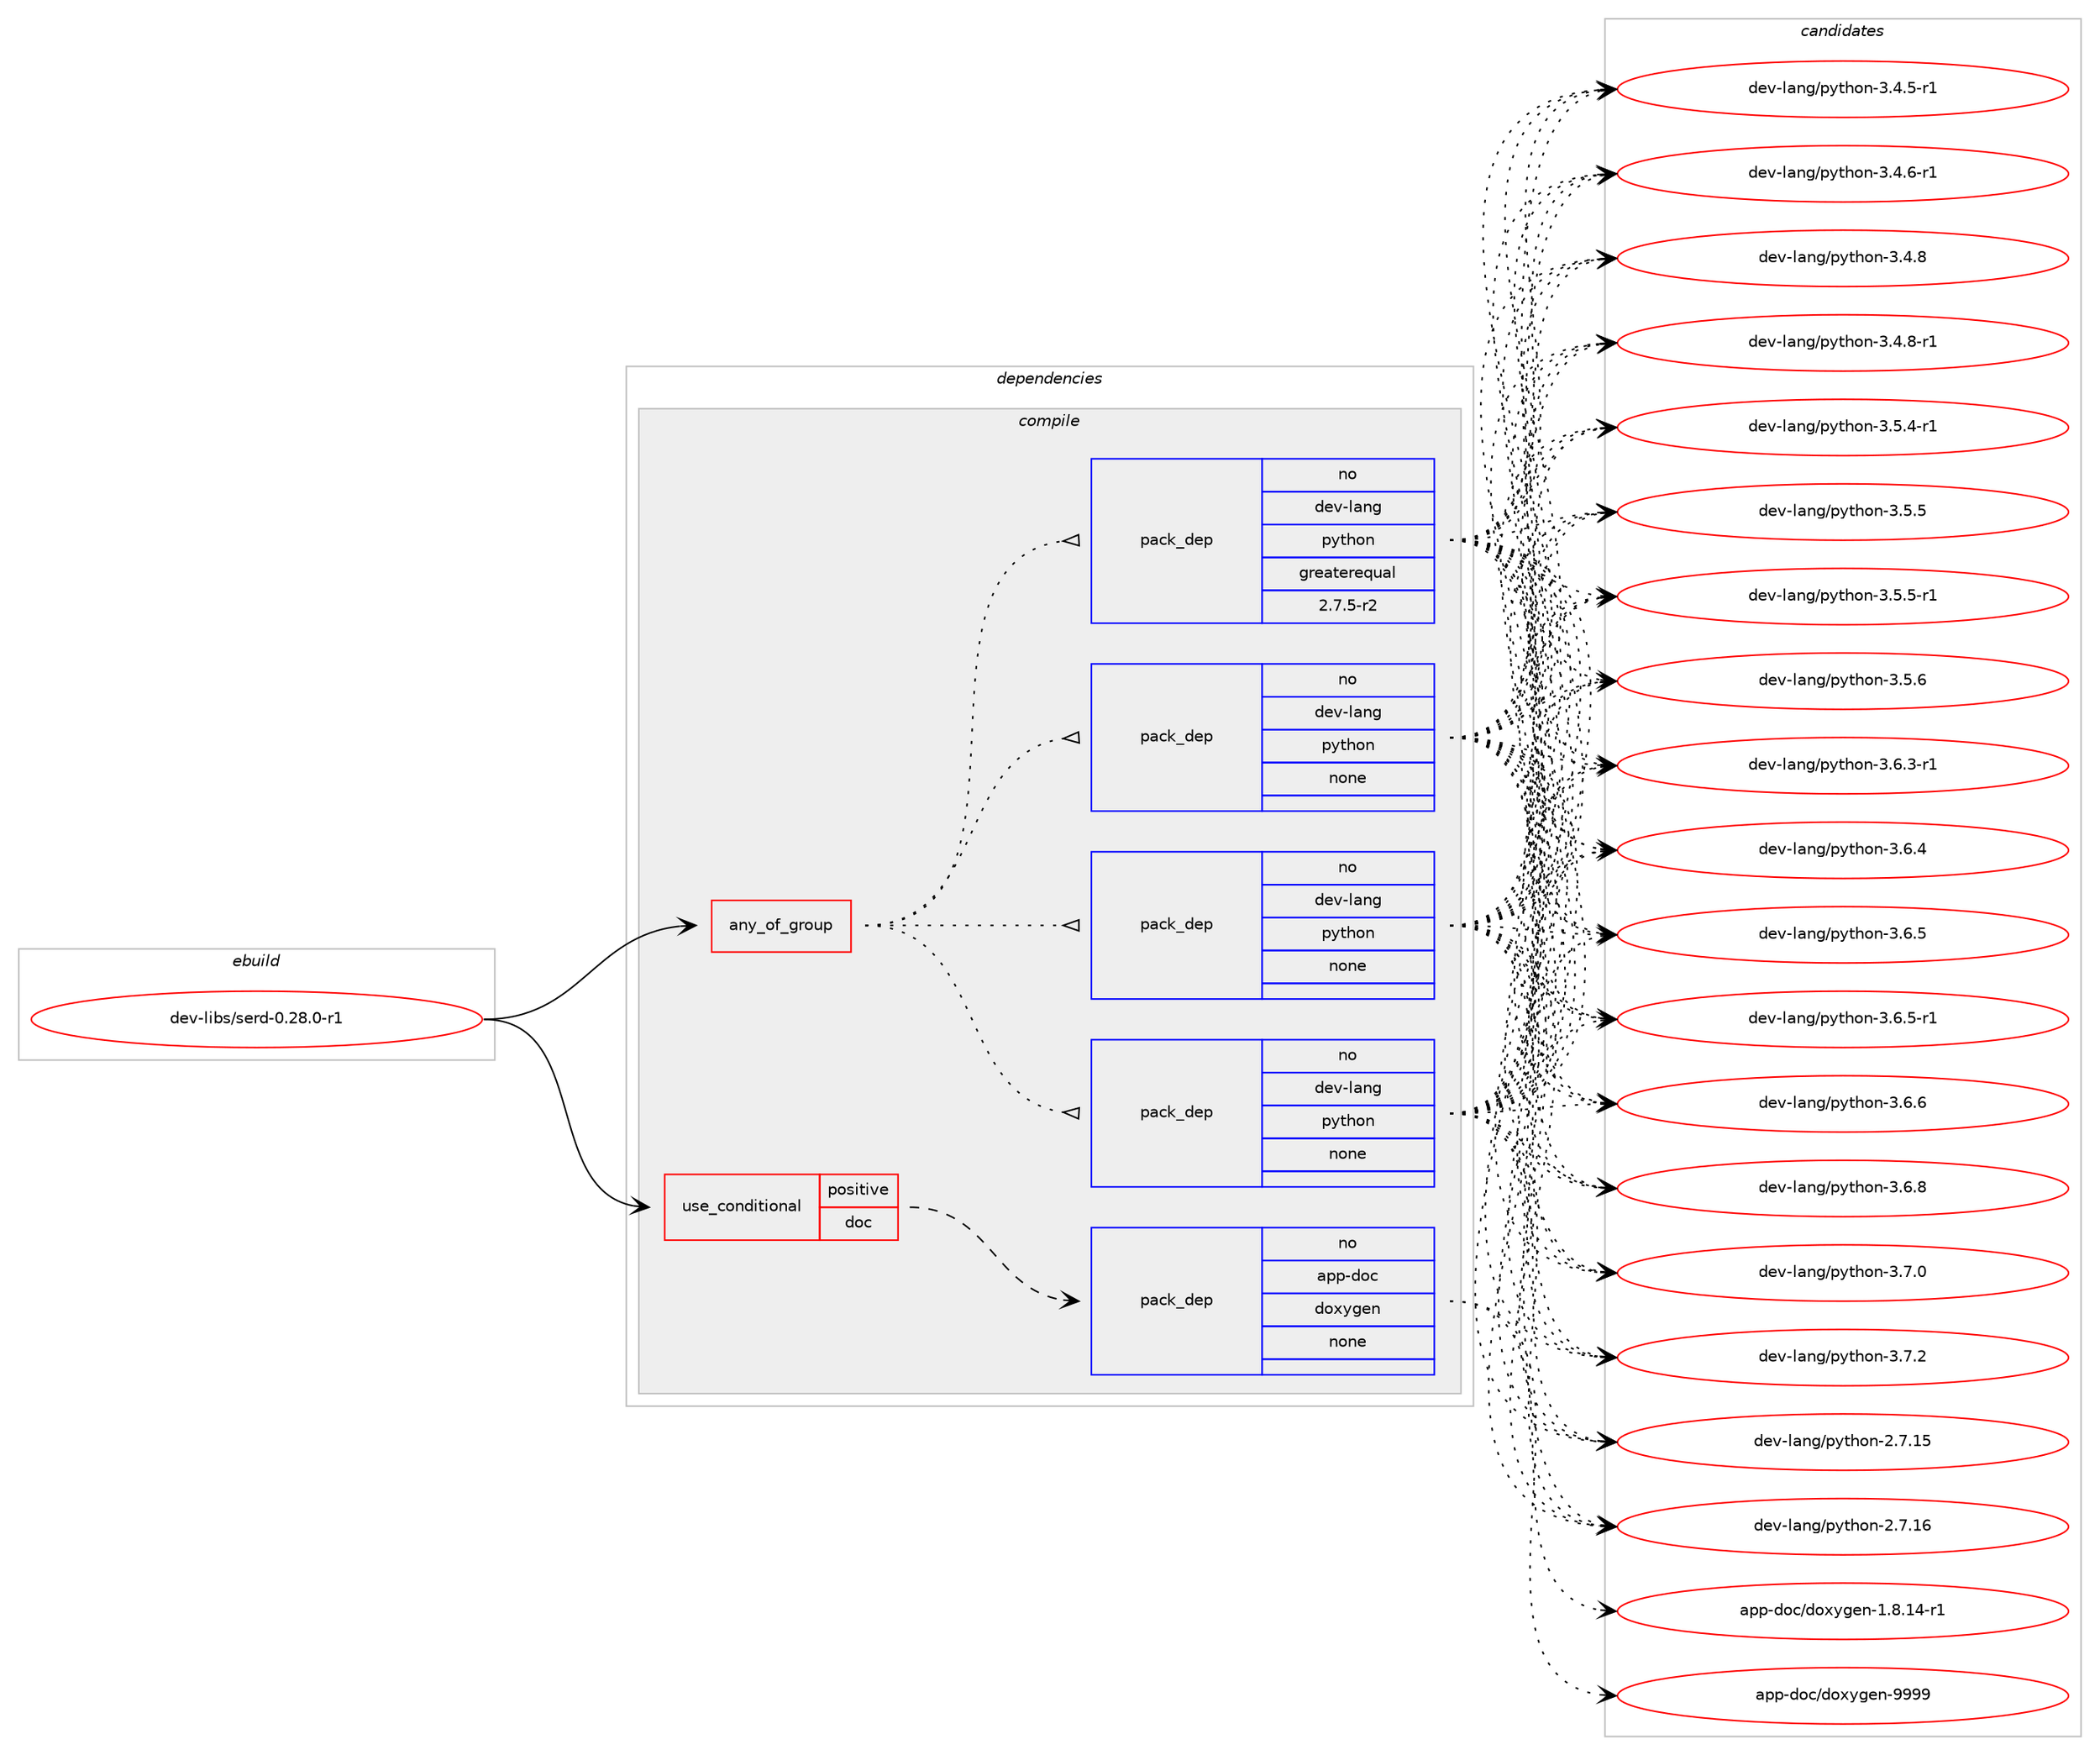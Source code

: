 digraph prolog {

# *************
# Graph options
# *************

newrank=true;
concentrate=true;
compound=true;
graph [rankdir=LR,fontname=Helvetica,fontsize=10,ranksep=1.5];#, ranksep=2.5, nodesep=0.2];
edge  [arrowhead=vee];
node  [fontname=Helvetica,fontsize=10];

# **********
# The ebuild
# **********

subgraph cluster_leftcol {
color=gray;
rank=same;
label=<<i>ebuild</i>>;
id [label="dev-libs/serd-0.28.0-r1", color=red, width=4, href="../dev-libs/serd-0.28.0-r1.svg"];
}

# ****************
# The dependencies
# ****************

subgraph cluster_midcol {
color=gray;
label=<<i>dependencies</i>>;
subgraph cluster_compile {
fillcolor="#eeeeee";
style=filled;
label=<<i>compile</i>>;
subgraph any22406 {
dependency1371903 [label=<<TABLE BORDER="0" CELLBORDER="1" CELLSPACING="0" CELLPADDING="4"><TR><TD CELLPADDING="10">any_of_group</TD></TR></TABLE>>, shape=none, color=red];subgraph pack982015 {
dependency1371904 [label=<<TABLE BORDER="0" CELLBORDER="1" CELLSPACING="0" CELLPADDING="4" WIDTH="220"><TR><TD ROWSPAN="6" CELLPADDING="30">pack_dep</TD></TR><TR><TD WIDTH="110">no</TD></TR><TR><TD>dev-lang</TD></TR><TR><TD>python</TD></TR><TR><TD>none</TD></TR><TR><TD></TD></TR></TABLE>>, shape=none, color=blue];
}
dependency1371903:e -> dependency1371904:w [weight=20,style="dotted",arrowhead="oinv"];
subgraph pack982016 {
dependency1371905 [label=<<TABLE BORDER="0" CELLBORDER="1" CELLSPACING="0" CELLPADDING="4" WIDTH="220"><TR><TD ROWSPAN="6" CELLPADDING="30">pack_dep</TD></TR><TR><TD WIDTH="110">no</TD></TR><TR><TD>dev-lang</TD></TR><TR><TD>python</TD></TR><TR><TD>none</TD></TR><TR><TD></TD></TR></TABLE>>, shape=none, color=blue];
}
dependency1371903:e -> dependency1371905:w [weight=20,style="dotted",arrowhead="oinv"];
subgraph pack982017 {
dependency1371906 [label=<<TABLE BORDER="0" CELLBORDER="1" CELLSPACING="0" CELLPADDING="4" WIDTH="220"><TR><TD ROWSPAN="6" CELLPADDING="30">pack_dep</TD></TR><TR><TD WIDTH="110">no</TD></TR><TR><TD>dev-lang</TD></TR><TR><TD>python</TD></TR><TR><TD>none</TD></TR><TR><TD></TD></TR></TABLE>>, shape=none, color=blue];
}
dependency1371903:e -> dependency1371906:w [weight=20,style="dotted",arrowhead="oinv"];
subgraph pack982018 {
dependency1371907 [label=<<TABLE BORDER="0" CELLBORDER="1" CELLSPACING="0" CELLPADDING="4" WIDTH="220"><TR><TD ROWSPAN="6" CELLPADDING="30">pack_dep</TD></TR><TR><TD WIDTH="110">no</TD></TR><TR><TD>dev-lang</TD></TR><TR><TD>python</TD></TR><TR><TD>greaterequal</TD></TR><TR><TD>2.7.5-r2</TD></TR></TABLE>>, shape=none, color=blue];
}
dependency1371903:e -> dependency1371907:w [weight=20,style="dotted",arrowhead="oinv"];
}
id:e -> dependency1371903:w [weight=20,style="solid",arrowhead="vee"];
subgraph cond366918 {
dependency1371908 [label=<<TABLE BORDER="0" CELLBORDER="1" CELLSPACING="0" CELLPADDING="4"><TR><TD ROWSPAN="3" CELLPADDING="10">use_conditional</TD></TR><TR><TD>positive</TD></TR><TR><TD>doc</TD></TR></TABLE>>, shape=none, color=red];
subgraph pack982019 {
dependency1371909 [label=<<TABLE BORDER="0" CELLBORDER="1" CELLSPACING="0" CELLPADDING="4" WIDTH="220"><TR><TD ROWSPAN="6" CELLPADDING="30">pack_dep</TD></TR><TR><TD WIDTH="110">no</TD></TR><TR><TD>app-doc</TD></TR><TR><TD>doxygen</TD></TR><TR><TD>none</TD></TR><TR><TD></TD></TR></TABLE>>, shape=none, color=blue];
}
dependency1371908:e -> dependency1371909:w [weight=20,style="dashed",arrowhead="vee"];
}
id:e -> dependency1371908:w [weight=20,style="solid",arrowhead="vee"];
}
subgraph cluster_compileandrun {
fillcolor="#eeeeee";
style=filled;
label=<<i>compile and run</i>>;
}
subgraph cluster_run {
fillcolor="#eeeeee";
style=filled;
label=<<i>run</i>>;
}
}

# **************
# The candidates
# **************

subgraph cluster_choices {
rank=same;
color=gray;
label=<<i>candidates</i>>;

subgraph choice982015 {
color=black;
nodesep=1;
choice10010111845108971101034711212111610411111045504655464953 [label="dev-lang/python-2.7.15", color=red, width=4,href="../dev-lang/python-2.7.15.svg"];
choice10010111845108971101034711212111610411111045504655464954 [label="dev-lang/python-2.7.16", color=red, width=4,href="../dev-lang/python-2.7.16.svg"];
choice1001011184510897110103471121211161041111104551465246534511449 [label="dev-lang/python-3.4.5-r1", color=red, width=4,href="../dev-lang/python-3.4.5-r1.svg"];
choice1001011184510897110103471121211161041111104551465246544511449 [label="dev-lang/python-3.4.6-r1", color=red, width=4,href="../dev-lang/python-3.4.6-r1.svg"];
choice100101118451089711010347112121116104111110455146524656 [label="dev-lang/python-3.4.8", color=red, width=4,href="../dev-lang/python-3.4.8.svg"];
choice1001011184510897110103471121211161041111104551465246564511449 [label="dev-lang/python-3.4.8-r1", color=red, width=4,href="../dev-lang/python-3.4.8-r1.svg"];
choice1001011184510897110103471121211161041111104551465346524511449 [label="dev-lang/python-3.5.4-r1", color=red, width=4,href="../dev-lang/python-3.5.4-r1.svg"];
choice100101118451089711010347112121116104111110455146534653 [label="dev-lang/python-3.5.5", color=red, width=4,href="../dev-lang/python-3.5.5.svg"];
choice1001011184510897110103471121211161041111104551465346534511449 [label="dev-lang/python-3.5.5-r1", color=red, width=4,href="../dev-lang/python-3.5.5-r1.svg"];
choice100101118451089711010347112121116104111110455146534654 [label="dev-lang/python-3.5.6", color=red, width=4,href="../dev-lang/python-3.5.6.svg"];
choice1001011184510897110103471121211161041111104551465446514511449 [label="dev-lang/python-3.6.3-r1", color=red, width=4,href="../dev-lang/python-3.6.3-r1.svg"];
choice100101118451089711010347112121116104111110455146544652 [label="dev-lang/python-3.6.4", color=red, width=4,href="../dev-lang/python-3.6.4.svg"];
choice100101118451089711010347112121116104111110455146544653 [label="dev-lang/python-3.6.5", color=red, width=4,href="../dev-lang/python-3.6.5.svg"];
choice1001011184510897110103471121211161041111104551465446534511449 [label="dev-lang/python-3.6.5-r1", color=red, width=4,href="../dev-lang/python-3.6.5-r1.svg"];
choice100101118451089711010347112121116104111110455146544654 [label="dev-lang/python-3.6.6", color=red, width=4,href="../dev-lang/python-3.6.6.svg"];
choice100101118451089711010347112121116104111110455146544656 [label="dev-lang/python-3.6.8", color=red, width=4,href="../dev-lang/python-3.6.8.svg"];
choice100101118451089711010347112121116104111110455146554648 [label="dev-lang/python-3.7.0", color=red, width=4,href="../dev-lang/python-3.7.0.svg"];
choice100101118451089711010347112121116104111110455146554650 [label="dev-lang/python-3.7.2", color=red, width=4,href="../dev-lang/python-3.7.2.svg"];
dependency1371904:e -> choice10010111845108971101034711212111610411111045504655464953:w [style=dotted,weight="100"];
dependency1371904:e -> choice10010111845108971101034711212111610411111045504655464954:w [style=dotted,weight="100"];
dependency1371904:e -> choice1001011184510897110103471121211161041111104551465246534511449:w [style=dotted,weight="100"];
dependency1371904:e -> choice1001011184510897110103471121211161041111104551465246544511449:w [style=dotted,weight="100"];
dependency1371904:e -> choice100101118451089711010347112121116104111110455146524656:w [style=dotted,weight="100"];
dependency1371904:e -> choice1001011184510897110103471121211161041111104551465246564511449:w [style=dotted,weight="100"];
dependency1371904:e -> choice1001011184510897110103471121211161041111104551465346524511449:w [style=dotted,weight="100"];
dependency1371904:e -> choice100101118451089711010347112121116104111110455146534653:w [style=dotted,weight="100"];
dependency1371904:e -> choice1001011184510897110103471121211161041111104551465346534511449:w [style=dotted,weight="100"];
dependency1371904:e -> choice100101118451089711010347112121116104111110455146534654:w [style=dotted,weight="100"];
dependency1371904:e -> choice1001011184510897110103471121211161041111104551465446514511449:w [style=dotted,weight="100"];
dependency1371904:e -> choice100101118451089711010347112121116104111110455146544652:w [style=dotted,weight="100"];
dependency1371904:e -> choice100101118451089711010347112121116104111110455146544653:w [style=dotted,weight="100"];
dependency1371904:e -> choice1001011184510897110103471121211161041111104551465446534511449:w [style=dotted,weight="100"];
dependency1371904:e -> choice100101118451089711010347112121116104111110455146544654:w [style=dotted,weight="100"];
dependency1371904:e -> choice100101118451089711010347112121116104111110455146544656:w [style=dotted,weight="100"];
dependency1371904:e -> choice100101118451089711010347112121116104111110455146554648:w [style=dotted,weight="100"];
dependency1371904:e -> choice100101118451089711010347112121116104111110455146554650:w [style=dotted,weight="100"];
}
subgraph choice982016 {
color=black;
nodesep=1;
choice10010111845108971101034711212111610411111045504655464953 [label="dev-lang/python-2.7.15", color=red, width=4,href="../dev-lang/python-2.7.15.svg"];
choice10010111845108971101034711212111610411111045504655464954 [label="dev-lang/python-2.7.16", color=red, width=4,href="../dev-lang/python-2.7.16.svg"];
choice1001011184510897110103471121211161041111104551465246534511449 [label="dev-lang/python-3.4.5-r1", color=red, width=4,href="../dev-lang/python-3.4.5-r1.svg"];
choice1001011184510897110103471121211161041111104551465246544511449 [label="dev-lang/python-3.4.6-r1", color=red, width=4,href="../dev-lang/python-3.4.6-r1.svg"];
choice100101118451089711010347112121116104111110455146524656 [label="dev-lang/python-3.4.8", color=red, width=4,href="../dev-lang/python-3.4.8.svg"];
choice1001011184510897110103471121211161041111104551465246564511449 [label="dev-lang/python-3.4.8-r1", color=red, width=4,href="../dev-lang/python-3.4.8-r1.svg"];
choice1001011184510897110103471121211161041111104551465346524511449 [label="dev-lang/python-3.5.4-r1", color=red, width=4,href="../dev-lang/python-3.5.4-r1.svg"];
choice100101118451089711010347112121116104111110455146534653 [label="dev-lang/python-3.5.5", color=red, width=4,href="../dev-lang/python-3.5.5.svg"];
choice1001011184510897110103471121211161041111104551465346534511449 [label="dev-lang/python-3.5.5-r1", color=red, width=4,href="../dev-lang/python-3.5.5-r1.svg"];
choice100101118451089711010347112121116104111110455146534654 [label="dev-lang/python-3.5.6", color=red, width=4,href="../dev-lang/python-3.5.6.svg"];
choice1001011184510897110103471121211161041111104551465446514511449 [label="dev-lang/python-3.6.3-r1", color=red, width=4,href="../dev-lang/python-3.6.3-r1.svg"];
choice100101118451089711010347112121116104111110455146544652 [label="dev-lang/python-3.6.4", color=red, width=4,href="../dev-lang/python-3.6.4.svg"];
choice100101118451089711010347112121116104111110455146544653 [label="dev-lang/python-3.6.5", color=red, width=4,href="../dev-lang/python-3.6.5.svg"];
choice1001011184510897110103471121211161041111104551465446534511449 [label="dev-lang/python-3.6.5-r1", color=red, width=4,href="../dev-lang/python-3.6.5-r1.svg"];
choice100101118451089711010347112121116104111110455146544654 [label="dev-lang/python-3.6.6", color=red, width=4,href="../dev-lang/python-3.6.6.svg"];
choice100101118451089711010347112121116104111110455146544656 [label="dev-lang/python-3.6.8", color=red, width=4,href="../dev-lang/python-3.6.8.svg"];
choice100101118451089711010347112121116104111110455146554648 [label="dev-lang/python-3.7.0", color=red, width=4,href="../dev-lang/python-3.7.0.svg"];
choice100101118451089711010347112121116104111110455146554650 [label="dev-lang/python-3.7.2", color=red, width=4,href="../dev-lang/python-3.7.2.svg"];
dependency1371905:e -> choice10010111845108971101034711212111610411111045504655464953:w [style=dotted,weight="100"];
dependency1371905:e -> choice10010111845108971101034711212111610411111045504655464954:w [style=dotted,weight="100"];
dependency1371905:e -> choice1001011184510897110103471121211161041111104551465246534511449:w [style=dotted,weight="100"];
dependency1371905:e -> choice1001011184510897110103471121211161041111104551465246544511449:w [style=dotted,weight="100"];
dependency1371905:e -> choice100101118451089711010347112121116104111110455146524656:w [style=dotted,weight="100"];
dependency1371905:e -> choice1001011184510897110103471121211161041111104551465246564511449:w [style=dotted,weight="100"];
dependency1371905:e -> choice1001011184510897110103471121211161041111104551465346524511449:w [style=dotted,weight="100"];
dependency1371905:e -> choice100101118451089711010347112121116104111110455146534653:w [style=dotted,weight="100"];
dependency1371905:e -> choice1001011184510897110103471121211161041111104551465346534511449:w [style=dotted,weight="100"];
dependency1371905:e -> choice100101118451089711010347112121116104111110455146534654:w [style=dotted,weight="100"];
dependency1371905:e -> choice1001011184510897110103471121211161041111104551465446514511449:w [style=dotted,weight="100"];
dependency1371905:e -> choice100101118451089711010347112121116104111110455146544652:w [style=dotted,weight="100"];
dependency1371905:e -> choice100101118451089711010347112121116104111110455146544653:w [style=dotted,weight="100"];
dependency1371905:e -> choice1001011184510897110103471121211161041111104551465446534511449:w [style=dotted,weight="100"];
dependency1371905:e -> choice100101118451089711010347112121116104111110455146544654:w [style=dotted,weight="100"];
dependency1371905:e -> choice100101118451089711010347112121116104111110455146544656:w [style=dotted,weight="100"];
dependency1371905:e -> choice100101118451089711010347112121116104111110455146554648:w [style=dotted,weight="100"];
dependency1371905:e -> choice100101118451089711010347112121116104111110455146554650:w [style=dotted,weight="100"];
}
subgraph choice982017 {
color=black;
nodesep=1;
choice10010111845108971101034711212111610411111045504655464953 [label="dev-lang/python-2.7.15", color=red, width=4,href="../dev-lang/python-2.7.15.svg"];
choice10010111845108971101034711212111610411111045504655464954 [label="dev-lang/python-2.7.16", color=red, width=4,href="../dev-lang/python-2.7.16.svg"];
choice1001011184510897110103471121211161041111104551465246534511449 [label="dev-lang/python-3.4.5-r1", color=red, width=4,href="../dev-lang/python-3.4.5-r1.svg"];
choice1001011184510897110103471121211161041111104551465246544511449 [label="dev-lang/python-3.4.6-r1", color=red, width=4,href="../dev-lang/python-3.4.6-r1.svg"];
choice100101118451089711010347112121116104111110455146524656 [label="dev-lang/python-3.4.8", color=red, width=4,href="../dev-lang/python-3.4.8.svg"];
choice1001011184510897110103471121211161041111104551465246564511449 [label="dev-lang/python-3.4.8-r1", color=red, width=4,href="../dev-lang/python-3.4.8-r1.svg"];
choice1001011184510897110103471121211161041111104551465346524511449 [label="dev-lang/python-3.5.4-r1", color=red, width=4,href="../dev-lang/python-3.5.4-r1.svg"];
choice100101118451089711010347112121116104111110455146534653 [label="dev-lang/python-3.5.5", color=red, width=4,href="../dev-lang/python-3.5.5.svg"];
choice1001011184510897110103471121211161041111104551465346534511449 [label="dev-lang/python-3.5.5-r1", color=red, width=4,href="../dev-lang/python-3.5.5-r1.svg"];
choice100101118451089711010347112121116104111110455146534654 [label="dev-lang/python-3.5.6", color=red, width=4,href="../dev-lang/python-3.5.6.svg"];
choice1001011184510897110103471121211161041111104551465446514511449 [label="dev-lang/python-3.6.3-r1", color=red, width=4,href="../dev-lang/python-3.6.3-r1.svg"];
choice100101118451089711010347112121116104111110455146544652 [label="dev-lang/python-3.6.4", color=red, width=4,href="../dev-lang/python-3.6.4.svg"];
choice100101118451089711010347112121116104111110455146544653 [label="dev-lang/python-3.6.5", color=red, width=4,href="../dev-lang/python-3.6.5.svg"];
choice1001011184510897110103471121211161041111104551465446534511449 [label="dev-lang/python-3.6.5-r1", color=red, width=4,href="../dev-lang/python-3.6.5-r1.svg"];
choice100101118451089711010347112121116104111110455146544654 [label="dev-lang/python-3.6.6", color=red, width=4,href="../dev-lang/python-3.6.6.svg"];
choice100101118451089711010347112121116104111110455146544656 [label="dev-lang/python-3.6.8", color=red, width=4,href="../dev-lang/python-3.6.8.svg"];
choice100101118451089711010347112121116104111110455146554648 [label="dev-lang/python-3.7.0", color=red, width=4,href="../dev-lang/python-3.7.0.svg"];
choice100101118451089711010347112121116104111110455146554650 [label="dev-lang/python-3.7.2", color=red, width=4,href="../dev-lang/python-3.7.2.svg"];
dependency1371906:e -> choice10010111845108971101034711212111610411111045504655464953:w [style=dotted,weight="100"];
dependency1371906:e -> choice10010111845108971101034711212111610411111045504655464954:w [style=dotted,weight="100"];
dependency1371906:e -> choice1001011184510897110103471121211161041111104551465246534511449:w [style=dotted,weight="100"];
dependency1371906:e -> choice1001011184510897110103471121211161041111104551465246544511449:w [style=dotted,weight="100"];
dependency1371906:e -> choice100101118451089711010347112121116104111110455146524656:w [style=dotted,weight="100"];
dependency1371906:e -> choice1001011184510897110103471121211161041111104551465246564511449:w [style=dotted,weight="100"];
dependency1371906:e -> choice1001011184510897110103471121211161041111104551465346524511449:w [style=dotted,weight="100"];
dependency1371906:e -> choice100101118451089711010347112121116104111110455146534653:w [style=dotted,weight="100"];
dependency1371906:e -> choice1001011184510897110103471121211161041111104551465346534511449:w [style=dotted,weight="100"];
dependency1371906:e -> choice100101118451089711010347112121116104111110455146534654:w [style=dotted,weight="100"];
dependency1371906:e -> choice1001011184510897110103471121211161041111104551465446514511449:w [style=dotted,weight="100"];
dependency1371906:e -> choice100101118451089711010347112121116104111110455146544652:w [style=dotted,weight="100"];
dependency1371906:e -> choice100101118451089711010347112121116104111110455146544653:w [style=dotted,weight="100"];
dependency1371906:e -> choice1001011184510897110103471121211161041111104551465446534511449:w [style=dotted,weight="100"];
dependency1371906:e -> choice100101118451089711010347112121116104111110455146544654:w [style=dotted,weight="100"];
dependency1371906:e -> choice100101118451089711010347112121116104111110455146544656:w [style=dotted,weight="100"];
dependency1371906:e -> choice100101118451089711010347112121116104111110455146554648:w [style=dotted,weight="100"];
dependency1371906:e -> choice100101118451089711010347112121116104111110455146554650:w [style=dotted,weight="100"];
}
subgraph choice982018 {
color=black;
nodesep=1;
choice10010111845108971101034711212111610411111045504655464953 [label="dev-lang/python-2.7.15", color=red, width=4,href="../dev-lang/python-2.7.15.svg"];
choice10010111845108971101034711212111610411111045504655464954 [label="dev-lang/python-2.7.16", color=red, width=4,href="../dev-lang/python-2.7.16.svg"];
choice1001011184510897110103471121211161041111104551465246534511449 [label="dev-lang/python-3.4.5-r1", color=red, width=4,href="../dev-lang/python-3.4.5-r1.svg"];
choice1001011184510897110103471121211161041111104551465246544511449 [label="dev-lang/python-3.4.6-r1", color=red, width=4,href="../dev-lang/python-3.4.6-r1.svg"];
choice100101118451089711010347112121116104111110455146524656 [label="dev-lang/python-3.4.8", color=red, width=4,href="../dev-lang/python-3.4.8.svg"];
choice1001011184510897110103471121211161041111104551465246564511449 [label="dev-lang/python-3.4.8-r1", color=red, width=4,href="../dev-lang/python-3.4.8-r1.svg"];
choice1001011184510897110103471121211161041111104551465346524511449 [label="dev-lang/python-3.5.4-r1", color=red, width=4,href="../dev-lang/python-3.5.4-r1.svg"];
choice100101118451089711010347112121116104111110455146534653 [label="dev-lang/python-3.5.5", color=red, width=4,href="../dev-lang/python-3.5.5.svg"];
choice1001011184510897110103471121211161041111104551465346534511449 [label="dev-lang/python-3.5.5-r1", color=red, width=4,href="../dev-lang/python-3.5.5-r1.svg"];
choice100101118451089711010347112121116104111110455146534654 [label="dev-lang/python-3.5.6", color=red, width=4,href="../dev-lang/python-3.5.6.svg"];
choice1001011184510897110103471121211161041111104551465446514511449 [label="dev-lang/python-3.6.3-r1", color=red, width=4,href="../dev-lang/python-3.6.3-r1.svg"];
choice100101118451089711010347112121116104111110455146544652 [label="dev-lang/python-3.6.4", color=red, width=4,href="../dev-lang/python-3.6.4.svg"];
choice100101118451089711010347112121116104111110455146544653 [label="dev-lang/python-3.6.5", color=red, width=4,href="../dev-lang/python-3.6.5.svg"];
choice1001011184510897110103471121211161041111104551465446534511449 [label="dev-lang/python-3.6.5-r1", color=red, width=4,href="../dev-lang/python-3.6.5-r1.svg"];
choice100101118451089711010347112121116104111110455146544654 [label="dev-lang/python-3.6.6", color=red, width=4,href="../dev-lang/python-3.6.6.svg"];
choice100101118451089711010347112121116104111110455146544656 [label="dev-lang/python-3.6.8", color=red, width=4,href="../dev-lang/python-3.6.8.svg"];
choice100101118451089711010347112121116104111110455146554648 [label="dev-lang/python-3.7.0", color=red, width=4,href="../dev-lang/python-3.7.0.svg"];
choice100101118451089711010347112121116104111110455146554650 [label="dev-lang/python-3.7.2", color=red, width=4,href="../dev-lang/python-3.7.2.svg"];
dependency1371907:e -> choice10010111845108971101034711212111610411111045504655464953:w [style=dotted,weight="100"];
dependency1371907:e -> choice10010111845108971101034711212111610411111045504655464954:w [style=dotted,weight="100"];
dependency1371907:e -> choice1001011184510897110103471121211161041111104551465246534511449:w [style=dotted,weight="100"];
dependency1371907:e -> choice1001011184510897110103471121211161041111104551465246544511449:w [style=dotted,weight="100"];
dependency1371907:e -> choice100101118451089711010347112121116104111110455146524656:w [style=dotted,weight="100"];
dependency1371907:e -> choice1001011184510897110103471121211161041111104551465246564511449:w [style=dotted,weight="100"];
dependency1371907:e -> choice1001011184510897110103471121211161041111104551465346524511449:w [style=dotted,weight="100"];
dependency1371907:e -> choice100101118451089711010347112121116104111110455146534653:w [style=dotted,weight="100"];
dependency1371907:e -> choice1001011184510897110103471121211161041111104551465346534511449:w [style=dotted,weight="100"];
dependency1371907:e -> choice100101118451089711010347112121116104111110455146534654:w [style=dotted,weight="100"];
dependency1371907:e -> choice1001011184510897110103471121211161041111104551465446514511449:w [style=dotted,weight="100"];
dependency1371907:e -> choice100101118451089711010347112121116104111110455146544652:w [style=dotted,weight="100"];
dependency1371907:e -> choice100101118451089711010347112121116104111110455146544653:w [style=dotted,weight="100"];
dependency1371907:e -> choice1001011184510897110103471121211161041111104551465446534511449:w [style=dotted,weight="100"];
dependency1371907:e -> choice100101118451089711010347112121116104111110455146544654:w [style=dotted,weight="100"];
dependency1371907:e -> choice100101118451089711010347112121116104111110455146544656:w [style=dotted,weight="100"];
dependency1371907:e -> choice100101118451089711010347112121116104111110455146554648:w [style=dotted,weight="100"];
dependency1371907:e -> choice100101118451089711010347112121116104111110455146554650:w [style=dotted,weight="100"];
}
subgraph choice982019 {
color=black;
nodesep=1;
choice97112112451001119947100111120121103101110454946564649524511449 [label="app-doc/doxygen-1.8.14-r1", color=red, width=4,href="../app-doc/doxygen-1.8.14-r1.svg"];
choice971121124510011199471001111201211031011104557575757 [label="app-doc/doxygen-9999", color=red, width=4,href="../app-doc/doxygen-9999.svg"];
dependency1371909:e -> choice97112112451001119947100111120121103101110454946564649524511449:w [style=dotted,weight="100"];
dependency1371909:e -> choice971121124510011199471001111201211031011104557575757:w [style=dotted,weight="100"];
}
}

}
